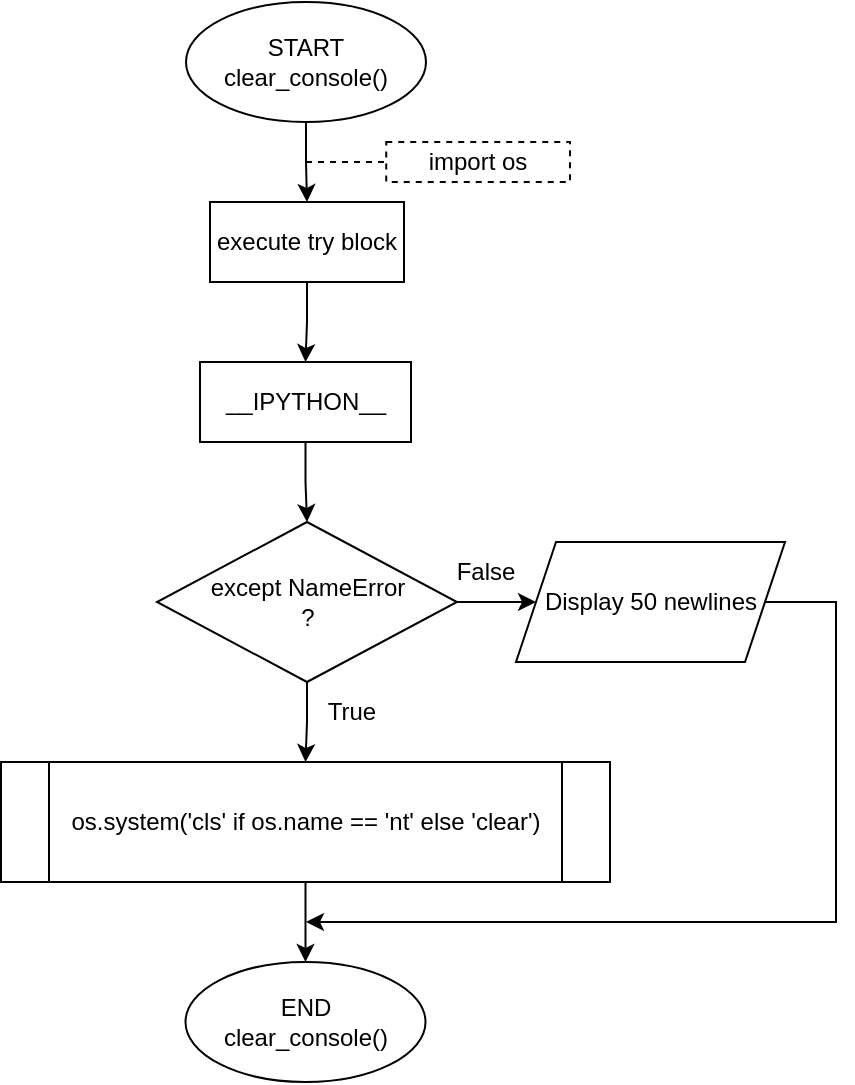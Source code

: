 <mxfile version="20.7.4" type="github">
  <diagram id="J6R0Sv280xSFjRyNWgsn" name="Page-1">
    <mxGraphModel dx="1002" dy="573" grid="1" gridSize="10" guides="1" tooltips="1" connect="1" arrows="1" fold="1" page="1" pageScale="1" pageWidth="850" pageHeight="1100" math="0" shadow="0">
      <root>
        <mxCell id="0" />
        <mxCell id="1" parent="0" />
        <mxCell id="2sIRx71DRb_lKb7j1kVG-3" value="" style="edgeStyle=orthogonalEdgeStyle;rounded=0;orthogonalLoop=1;jettySize=auto;html=1;" edge="1" parent="1" source="2sIRx71DRb_lKb7j1kVG-1" target="2sIRx71DRb_lKb7j1kVG-2">
          <mxGeometry relative="1" as="geometry" />
        </mxCell>
        <mxCell id="2sIRx71DRb_lKb7j1kVG-1" value="START&lt;br&gt;clear_console()" style="ellipse;whiteSpace=wrap;html=1;" vertex="1" parent="1">
          <mxGeometry x="365" y="10" width="120" height="60" as="geometry" />
        </mxCell>
        <mxCell id="2sIRx71DRb_lKb7j1kVG-5" value="" style="edgeStyle=orthogonalEdgeStyle;rounded=0;orthogonalLoop=1;jettySize=auto;html=1;" edge="1" parent="1" source="2sIRx71DRb_lKb7j1kVG-2" target="2sIRx71DRb_lKb7j1kVG-4">
          <mxGeometry relative="1" as="geometry" />
        </mxCell>
        <mxCell id="2sIRx71DRb_lKb7j1kVG-2" value="execute try block" style="rounded=0;whiteSpace=wrap;html=1;" vertex="1" parent="1">
          <mxGeometry x="377" y="110" width="97" height="40" as="geometry" />
        </mxCell>
        <mxCell id="2sIRx71DRb_lKb7j1kVG-13" value="" style="edgeStyle=orthogonalEdgeStyle;rounded=0;orthogonalLoop=1;jettySize=auto;html=1;" edge="1" parent="1" source="2sIRx71DRb_lKb7j1kVG-4" target="2sIRx71DRb_lKb7j1kVG-8">
          <mxGeometry relative="1" as="geometry" />
        </mxCell>
        <mxCell id="2sIRx71DRb_lKb7j1kVG-4" value="__IPYTHON__" style="whiteSpace=wrap;html=1;rounded=0;" vertex="1" parent="1">
          <mxGeometry x="372" y="190" width="105.5" height="40" as="geometry" />
        </mxCell>
        <mxCell id="2sIRx71DRb_lKb7j1kVG-23" style="edgeStyle=orthogonalEdgeStyle;rounded=0;orthogonalLoop=1;jettySize=auto;html=1;exitX=1;exitY=0.5;exitDx=0;exitDy=0;" edge="1" parent="1" source="2sIRx71DRb_lKb7j1kVG-6">
          <mxGeometry relative="1" as="geometry">
            <mxPoint x="425" y="470" as="targetPoint" />
            <Array as="points">
              <mxPoint x="690" y="310" />
            </Array>
          </mxGeometry>
        </mxCell>
        <mxCell id="2sIRx71DRb_lKb7j1kVG-6" value="Display 50 newlines" style="shape=parallelogram;perimeter=parallelogramPerimeter;whiteSpace=wrap;html=1;fixedSize=1;" vertex="1" parent="1">
          <mxGeometry x="530" y="280" width="134.5" height="60" as="geometry" />
        </mxCell>
        <mxCell id="2sIRx71DRb_lKb7j1kVG-14" value="" style="edgeStyle=orthogonalEdgeStyle;rounded=0;orthogonalLoop=1;jettySize=auto;html=1;" edge="1" parent="1" source="2sIRx71DRb_lKb7j1kVG-8" target="2sIRx71DRb_lKb7j1kVG-6">
          <mxGeometry relative="1" as="geometry" />
        </mxCell>
        <mxCell id="2sIRx71DRb_lKb7j1kVG-17" value="" style="edgeStyle=orthogonalEdgeStyle;rounded=0;orthogonalLoop=1;jettySize=auto;html=1;" edge="1" parent="1" source="2sIRx71DRb_lKb7j1kVG-8" target="2sIRx71DRb_lKb7j1kVG-16">
          <mxGeometry relative="1" as="geometry" />
        </mxCell>
        <mxCell id="2sIRx71DRb_lKb7j1kVG-8" value="except NameError&lt;br&gt;?" style="rhombus;whiteSpace=wrap;html=1;" vertex="1" parent="1">
          <mxGeometry x="350.5" y="270" width="150" height="80" as="geometry" />
        </mxCell>
        <mxCell id="2sIRx71DRb_lKb7j1kVG-21" value="" style="edgeStyle=orthogonalEdgeStyle;rounded=0;orthogonalLoop=1;jettySize=auto;html=1;" edge="1" parent="1" source="2sIRx71DRb_lKb7j1kVG-16" target="2sIRx71DRb_lKb7j1kVG-20">
          <mxGeometry relative="1" as="geometry" />
        </mxCell>
        <mxCell id="2sIRx71DRb_lKb7j1kVG-16" value="os.system(&#39;cls&#39; if os.name == &#39;nt&#39; else &#39;clear&#39;)" style="shape=process;whiteSpace=wrap;html=1;backgroundOutline=1;size=0.08;" vertex="1" parent="1">
          <mxGeometry x="272.5" y="390" width="304.5" height="60" as="geometry" />
        </mxCell>
        <mxCell id="2sIRx71DRb_lKb7j1kVG-18" value="import os" style="rounded=0;whiteSpace=wrap;html=1;glass=0;dashed=1;" vertex="1" parent="1">
          <mxGeometry x="465.12" y="80" width="91.88" height="20" as="geometry" />
        </mxCell>
        <mxCell id="2sIRx71DRb_lKb7j1kVG-19" value="" style="endArrow=none;dashed=1;html=1;rounded=0;strokeColor=default;entryX=0;entryY=0.5;entryDx=0;entryDy=0;" edge="1" parent="1" target="2sIRx71DRb_lKb7j1kVG-18">
          <mxGeometry width="50" height="50" relative="1" as="geometry">
            <mxPoint x="425" y="90" as="sourcePoint" />
            <mxPoint x="617.12" y="310" as="targetPoint" />
          </mxGeometry>
        </mxCell>
        <mxCell id="2sIRx71DRb_lKb7j1kVG-20" value="END&lt;br&gt;clear_console()" style="ellipse;whiteSpace=wrap;html=1;" vertex="1" parent="1">
          <mxGeometry x="364.75" y="490" width="120" height="60" as="geometry" />
        </mxCell>
        <mxCell id="2sIRx71DRb_lKb7j1kVG-24" value="False" style="text;html=1;strokeColor=none;fillColor=none;align=center;verticalAlign=middle;whiteSpace=wrap;rounded=0;" vertex="1" parent="1">
          <mxGeometry x="485" y="280" width="60" height="30" as="geometry" />
        </mxCell>
        <mxCell id="2sIRx71DRb_lKb7j1kVG-25" value="True" style="text;html=1;strokeColor=none;fillColor=none;align=center;verticalAlign=middle;whiteSpace=wrap;rounded=0;" vertex="1" parent="1">
          <mxGeometry x="417.5" y="350" width="60" height="30" as="geometry" />
        </mxCell>
      </root>
    </mxGraphModel>
  </diagram>
</mxfile>
